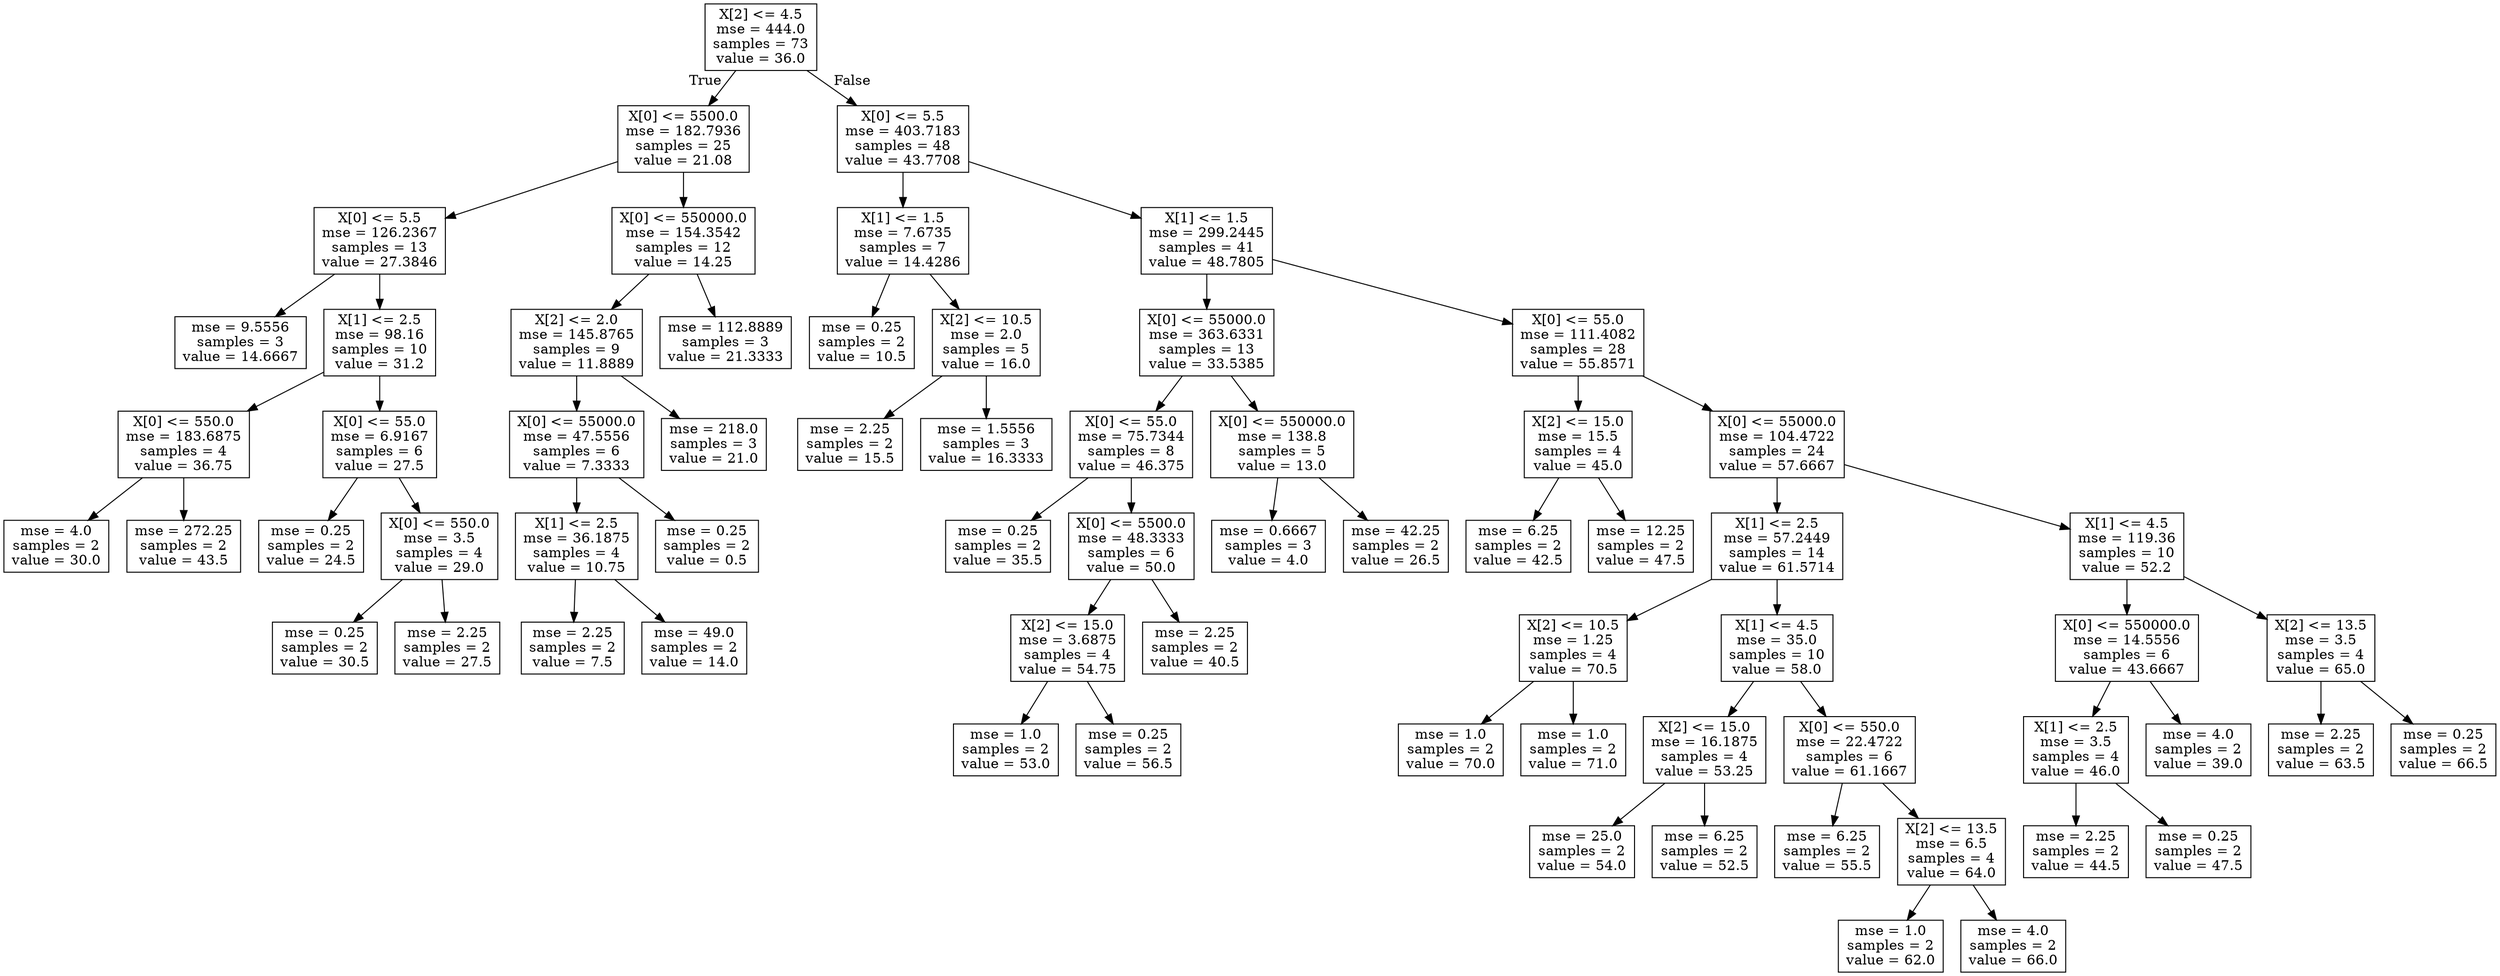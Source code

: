 digraph Tree {
node [shape=box] ;
0 [label="X[2] <= 4.5\nmse = 444.0\nsamples = 73\nvalue = 36.0"] ;
1 [label="X[0] <= 5500.0\nmse = 182.7936\nsamples = 25\nvalue = 21.08"] ;
0 -> 1 [labeldistance=2.5, labelangle=45, headlabel="True"] ;
2 [label="X[0] <= 5.5\nmse = 126.2367\nsamples = 13\nvalue = 27.3846"] ;
1 -> 2 ;
3 [label="mse = 9.5556\nsamples = 3\nvalue = 14.6667"] ;
2 -> 3 ;
4 [label="X[1] <= 2.5\nmse = 98.16\nsamples = 10\nvalue = 31.2"] ;
2 -> 4 ;
5 [label="X[0] <= 550.0\nmse = 183.6875\nsamples = 4\nvalue = 36.75"] ;
4 -> 5 ;
6 [label="mse = 4.0\nsamples = 2\nvalue = 30.0"] ;
5 -> 6 ;
7 [label="mse = 272.25\nsamples = 2\nvalue = 43.5"] ;
5 -> 7 ;
8 [label="X[0] <= 55.0\nmse = 6.9167\nsamples = 6\nvalue = 27.5"] ;
4 -> 8 ;
9 [label="mse = 0.25\nsamples = 2\nvalue = 24.5"] ;
8 -> 9 ;
10 [label="X[0] <= 550.0\nmse = 3.5\nsamples = 4\nvalue = 29.0"] ;
8 -> 10 ;
11 [label="mse = 0.25\nsamples = 2\nvalue = 30.5"] ;
10 -> 11 ;
12 [label="mse = 2.25\nsamples = 2\nvalue = 27.5"] ;
10 -> 12 ;
13 [label="X[0] <= 550000.0\nmse = 154.3542\nsamples = 12\nvalue = 14.25"] ;
1 -> 13 ;
14 [label="X[2] <= 2.0\nmse = 145.8765\nsamples = 9\nvalue = 11.8889"] ;
13 -> 14 ;
15 [label="X[0] <= 55000.0\nmse = 47.5556\nsamples = 6\nvalue = 7.3333"] ;
14 -> 15 ;
16 [label="X[1] <= 2.5\nmse = 36.1875\nsamples = 4\nvalue = 10.75"] ;
15 -> 16 ;
17 [label="mse = 2.25\nsamples = 2\nvalue = 7.5"] ;
16 -> 17 ;
18 [label="mse = 49.0\nsamples = 2\nvalue = 14.0"] ;
16 -> 18 ;
19 [label="mse = 0.25\nsamples = 2\nvalue = 0.5"] ;
15 -> 19 ;
20 [label="mse = 218.0\nsamples = 3\nvalue = 21.0"] ;
14 -> 20 ;
21 [label="mse = 112.8889\nsamples = 3\nvalue = 21.3333"] ;
13 -> 21 ;
22 [label="X[0] <= 5.5\nmse = 403.7183\nsamples = 48\nvalue = 43.7708"] ;
0 -> 22 [labeldistance=2.5, labelangle=-45, headlabel="False"] ;
23 [label="X[1] <= 1.5\nmse = 7.6735\nsamples = 7\nvalue = 14.4286"] ;
22 -> 23 ;
24 [label="mse = 0.25\nsamples = 2\nvalue = 10.5"] ;
23 -> 24 ;
25 [label="X[2] <= 10.5\nmse = 2.0\nsamples = 5\nvalue = 16.0"] ;
23 -> 25 ;
26 [label="mse = 2.25\nsamples = 2\nvalue = 15.5"] ;
25 -> 26 ;
27 [label="mse = 1.5556\nsamples = 3\nvalue = 16.3333"] ;
25 -> 27 ;
28 [label="X[1] <= 1.5\nmse = 299.2445\nsamples = 41\nvalue = 48.7805"] ;
22 -> 28 ;
29 [label="X[0] <= 55000.0\nmse = 363.6331\nsamples = 13\nvalue = 33.5385"] ;
28 -> 29 ;
30 [label="X[0] <= 55.0\nmse = 75.7344\nsamples = 8\nvalue = 46.375"] ;
29 -> 30 ;
31 [label="mse = 0.25\nsamples = 2\nvalue = 35.5"] ;
30 -> 31 ;
32 [label="X[0] <= 5500.0\nmse = 48.3333\nsamples = 6\nvalue = 50.0"] ;
30 -> 32 ;
33 [label="X[2] <= 15.0\nmse = 3.6875\nsamples = 4\nvalue = 54.75"] ;
32 -> 33 ;
34 [label="mse = 1.0\nsamples = 2\nvalue = 53.0"] ;
33 -> 34 ;
35 [label="mse = 0.25\nsamples = 2\nvalue = 56.5"] ;
33 -> 35 ;
36 [label="mse = 2.25\nsamples = 2\nvalue = 40.5"] ;
32 -> 36 ;
37 [label="X[0] <= 550000.0\nmse = 138.8\nsamples = 5\nvalue = 13.0"] ;
29 -> 37 ;
38 [label="mse = 0.6667\nsamples = 3\nvalue = 4.0"] ;
37 -> 38 ;
39 [label="mse = 42.25\nsamples = 2\nvalue = 26.5"] ;
37 -> 39 ;
40 [label="X[0] <= 55.0\nmse = 111.4082\nsamples = 28\nvalue = 55.8571"] ;
28 -> 40 ;
41 [label="X[2] <= 15.0\nmse = 15.5\nsamples = 4\nvalue = 45.0"] ;
40 -> 41 ;
42 [label="mse = 6.25\nsamples = 2\nvalue = 42.5"] ;
41 -> 42 ;
43 [label="mse = 12.25\nsamples = 2\nvalue = 47.5"] ;
41 -> 43 ;
44 [label="X[0] <= 55000.0\nmse = 104.4722\nsamples = 24\nvalue = 57.6667"] ;
40 -> 44 ;
45 [label="X[1] <= 2.5\nmse = 57.2449\nsamples = 14\nvalue = 61.5714"] ;
44 -> 45 ;
46 [label="X[2] <= 10.5\nmse = 1.25\nsamples = 4\nvalue = 70.5"] ;
45 -> 46 ;
47 [label="mse = 1.0\nsamples = 2\nvalue = 70.0"] ;
46 -> 47 ;
48 [label="mse = 1.0\nsamples = 2\nvalue = 71.0"] ;
46 -> 48 ;
49 [label="X[1] <= 4.5\nmse = 35.0\nsamples = 10\nvalue = 58.0"] ;
45 -> 49 ;
50 [label="X[2] <= 15.0\nmse = 16.1875\nsamples = 4\nvalue = 53.25"] ;
49 -> 50 ;
51 [label="mse = 25.0\nsamples = 2\nvalue = 54.0"] ;
50 -> 51 ;
52 [label="mse = 6.25\nsamples = 2\nvalue = 52.5"] ;
50 -> 52 ;
53 [label="X[0] <= 550.0\nmse = 22.4722\nsamples = 6\nvalue = 61.1667"] ;
49 -> 53 ;
54 [label="mse = 6.25\nsamples = 2\nvalue = 55.5"] ;
53 -> 54 ;
55 [label="X[2] <= 13.5\nmse = 6.5\nsamples = 4\nvalue = 64.0"] ;
53 -> 55 ;
56 [label="mse = 1.0\nsamples = 2\nvalue = 62.0"] ;
55 -> 56 ;
57 [label="mse = 4.0\nsamples = 2\nvalue = 66.0"] ;
55 -> 57 ;
58 [label="X[1] <= 4.5\nmse = 119.36\nsamples = 10\nvalue = 52.2"] ;
44 -> 58 ;
59 [label="X[0] <= 550000.0\nmse = 14.5556\nsamples = 6\nvalue = 43.6667"] ;
58 -> 59 ;
60 [label="X[1] <= 2.5\nmse = 3.5\nsamples = 4\nvalue = 46.0"] ;
59 -> 60 ;
61 [label="mse = 2.25\nsamples = 2\nvalue = 44.5"] ;
60 -> 61 ;
62 [label="mse = 0.25\nsamples = 2\nvalue = 47.5"] ;
60 -> 62 ;
63 [label="mse = 4.0\nsamples = 2\nvalue = 39.0"] ;
59 -> 63 ;
64 [label="X[2] <= 13.5\nmse = 3.5\nsamples = 4\nvalue = 65.0"] ;
58 -> 64 ;
65 [label="mse = 2.25\nsamples = 2\nvalue = 63.5"] ;
64 -> 65 ;
66 [label="mse = 0.25\nsamples = 2\nvalue = 66.5"] ;
64 -> 66 ;
}